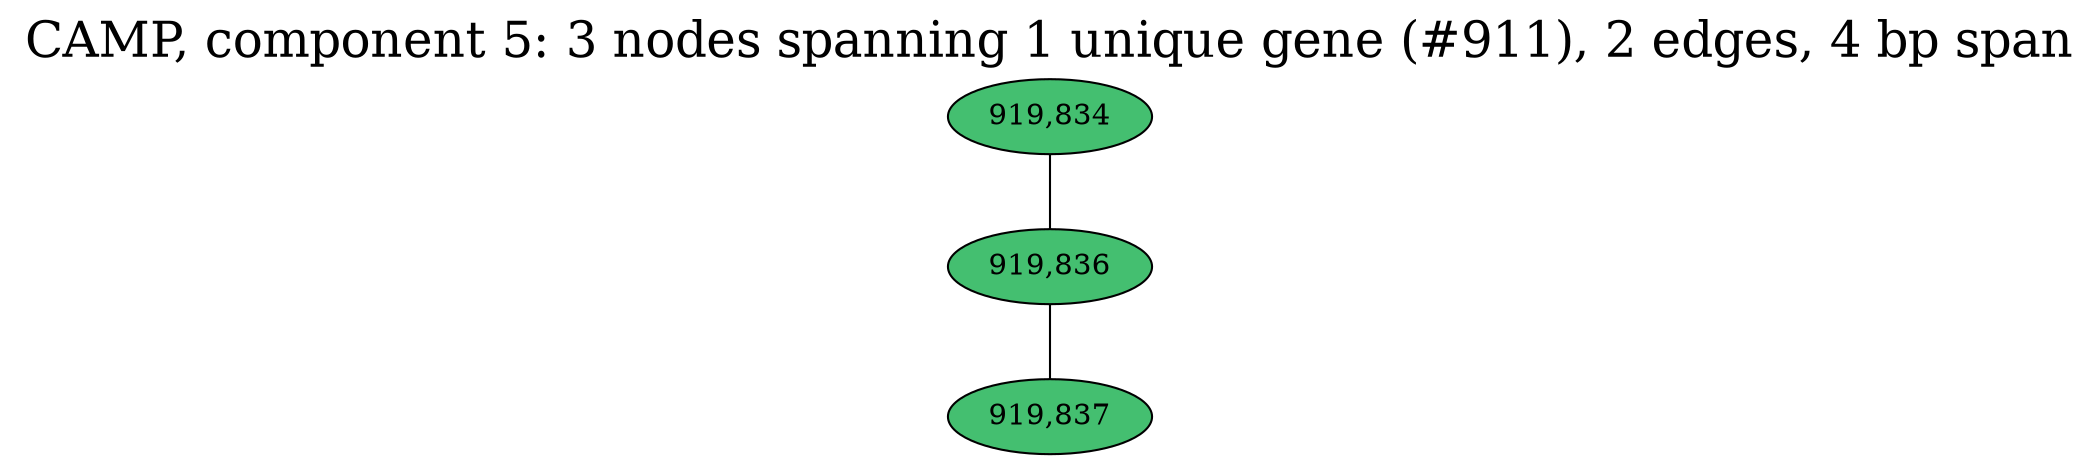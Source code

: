 graph CAMP_cc5 {
	overlap="prism50";
	outputorder="edgesfirst";
	node [style="filled"];
	label="CAMP, component 5: 3 nodes spanning 1 unique gene (#911), 2 edges, 4 bp span";
	labelloc="t";
	fontsize=24;
	"919,834" [fillcolor="#44bf70", fontcolor="#000000"];
	"919,836" [fillcolor="#44bf70", fontcolor="#000000"];
	"919,837" [fillcolor="#44bf70", fontcolor="#000000"];
	"919,834" -- "919,836";
	"919,836" -- "919,837";
}